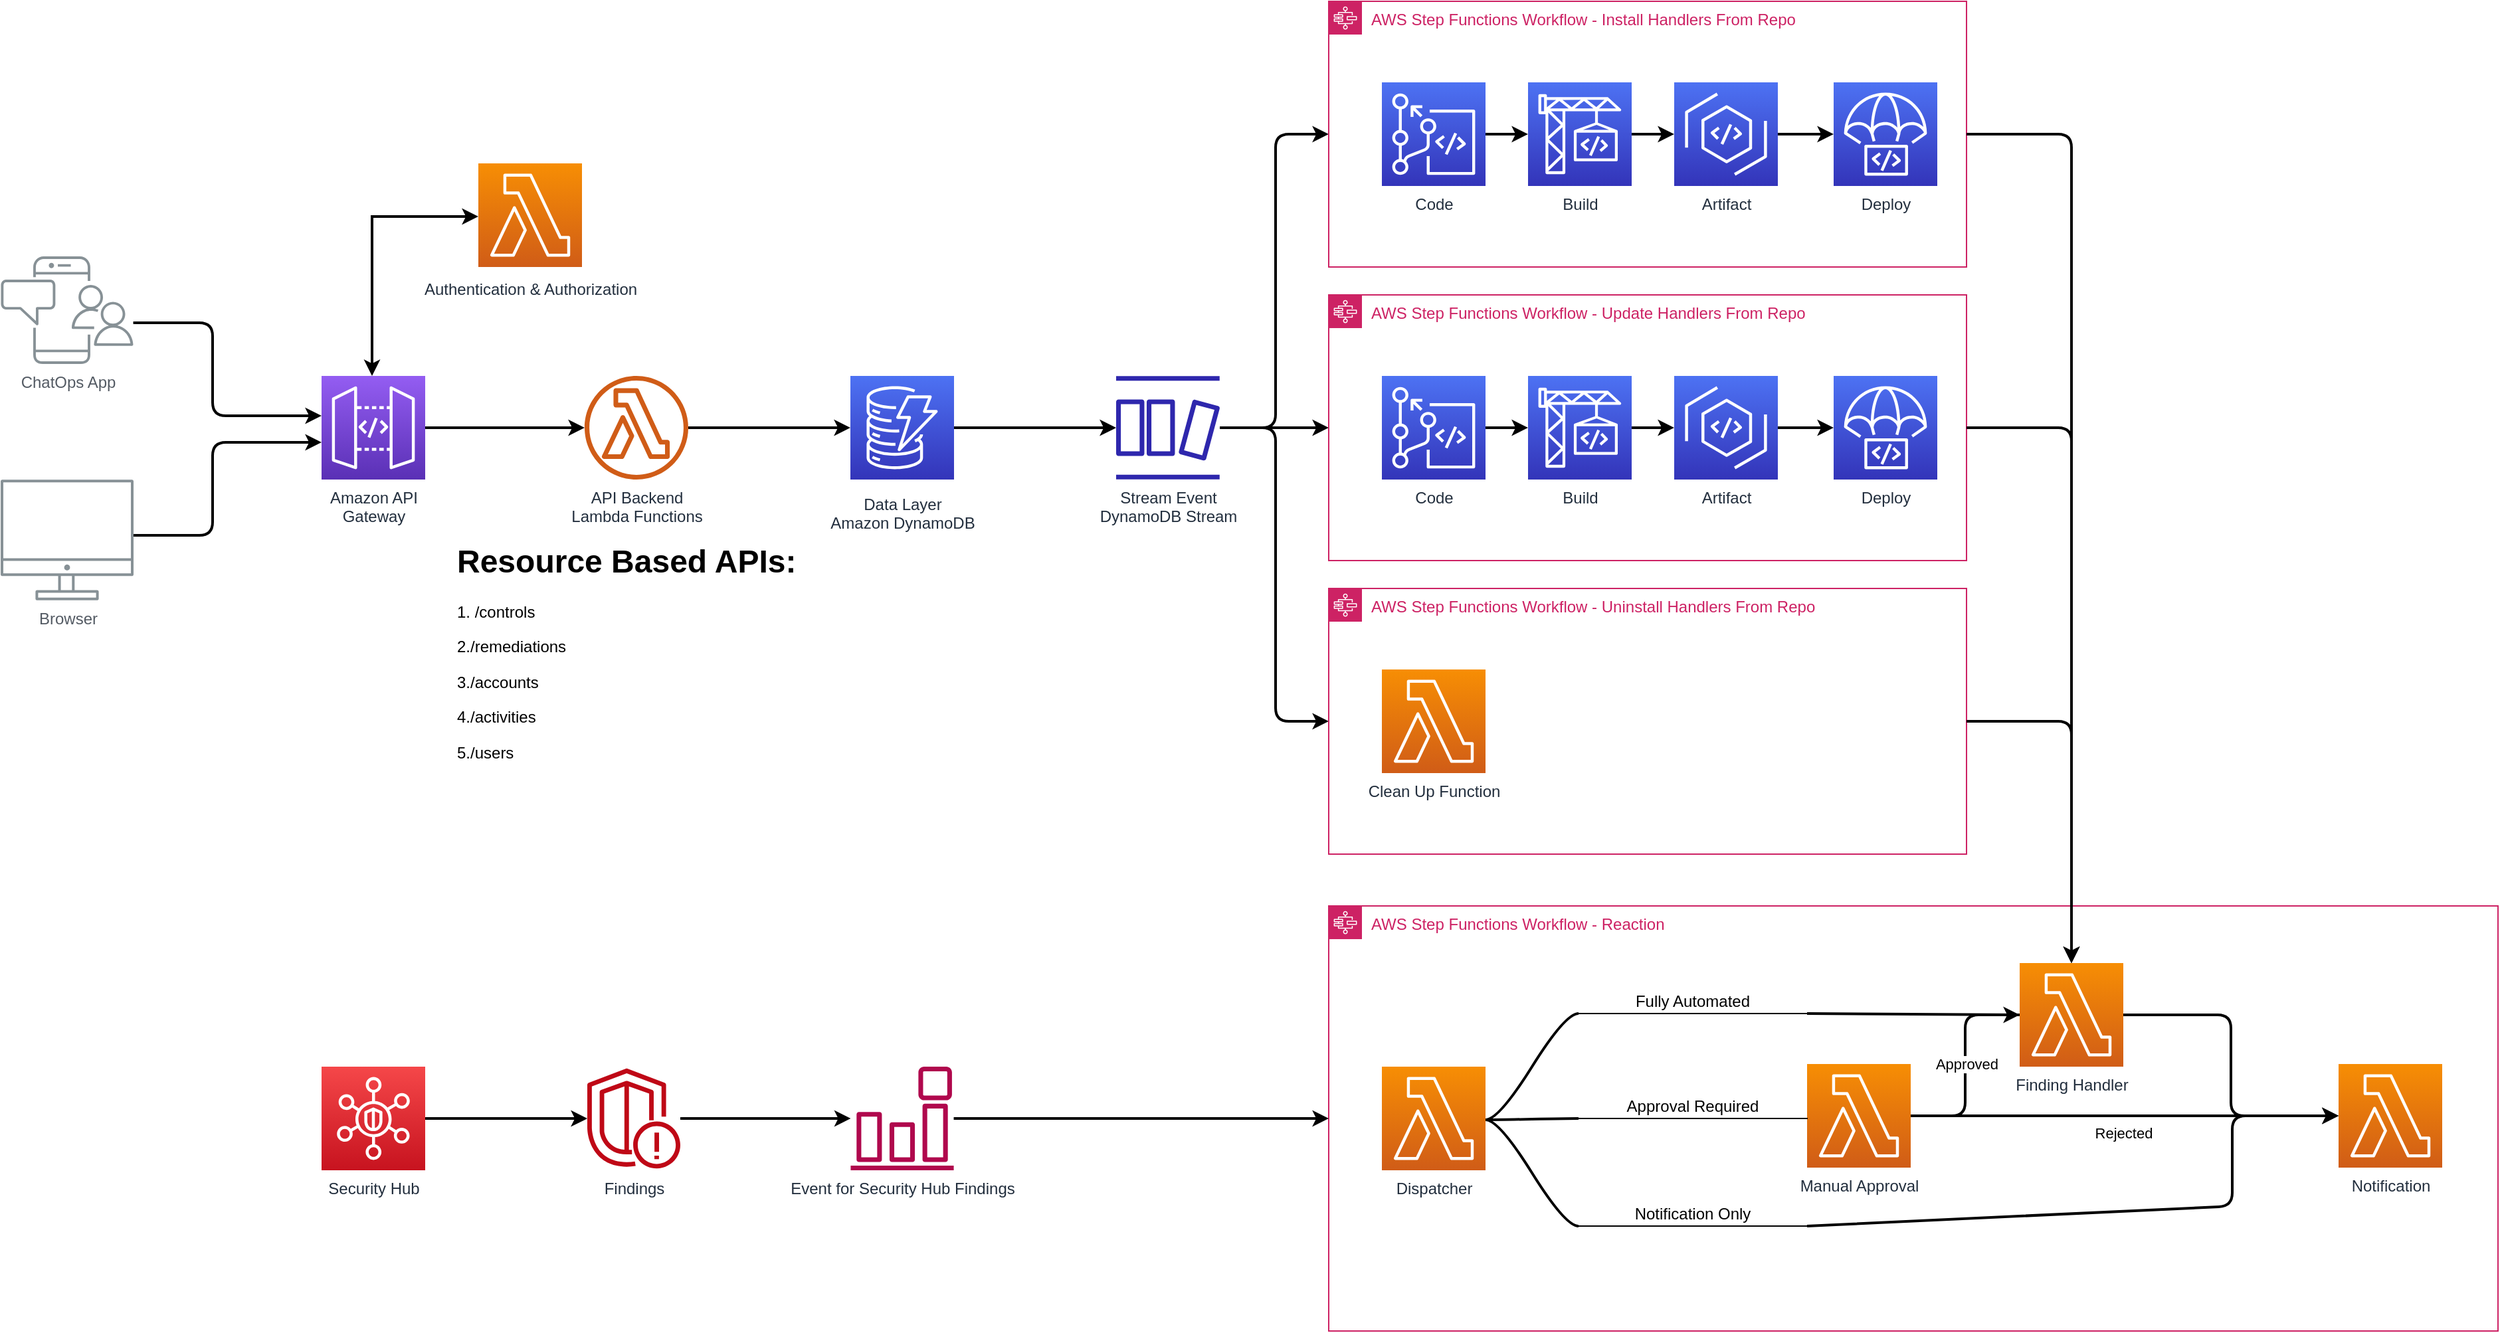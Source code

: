 <mxfile version="20.3.0" type="device"><diagram id="Ht1M8jgEwFfnCIfOTk4-" name="Page-1"><mxGraphModel dx="1106" dy="750" grid="1" gridSize="10" guides="1" tooltips="1" connect="1" arrows="1" fold="1" page="1" pageScale="1" pageWidth="1169" pageHeight="827" math="0" shadow="0"><root><mxCell id="0"/><mxCell id="1" parent="0"/><mxCell id="UEzPUAAOIrF-is8g5C7q-137" value="" style="edgeStyle=orthogonalEdgeStyle;rounded=0;orthogonalLoop=1;jettySize=auto;html=1;startArrow=none;startFill=0;endArrow=open;endFill=0;strokeWidth=2;strokeColor=#808080;" parent="1" target="UEzPUAAOIrF-is8g5C7q-118" edge="1"><mxGeometry relative="1" as="geometry"><mxPoint x="878.5" y="162.5" as="sourcePoint"/></mxGeometry></mxCell><mxCell id="LEzSQhMJnk3XXdAwumVX-7" style="edgeStyle=orthogonalEdgeStyle;rounded=1;orthogonalLoop=1;jettySize=auto;html=1;strokeWidth=2;startArrow=none;startFill=0;" edge="1" parent="1" source="UEzPUAAOIrF-is8g5C7q-109" target="UEzPUAAOIrF-is8g5C7q-114"><mxGeometry relative="1" as="geometry"><Array as="points"><mxPoint x="320" y="480"/><mxPoint x="320" y="410"/></Array></mxGeometry></mxCell><mxCell id="UEzPUAAOIrF-is8g5C7q-109" value="Browser" style="outlineConnect=0;gradientColor=none;fontColor=#545B64;strokeColor=none;fillColor=#879196;dashed=0;verticalLabelPosition=bottom;verticalAlign=top;align=center;html=1;fontSize=12;fontStyle=0;aspect=fixed;shape=mxgraph.aws4.illustration_desktop;pointerEvents=1;labelBackgroundColor=#ffffff;" parent="1" vertex="1"><mxGeometry x="160.5" y="438" width="100" height="91" as="geometry"/></mxCell><mxCell id="LEzSQhMJnk3XXdAwumVX-6" style="edgeStyle=orthogonalEdgeStyle;rounded=1;orthogonalLoop=1;jettySize=auto;html=1;strokeWidth=2;startArrow=none;startFill=0;" edge="1" parent="1" source="UEzPUAAOIrF-is8g5C7q-110" target="UEzPUAAOIrF-is8g5C7q-114"><mxGeometry relative="1" as="geometry"><Array as="points"><mxPoint x="320" y="320"/><mxPoint x="320" y="390"/></Array></mxGeometry></mxCell><mxCell id="UEzPUAAOIrF-is8g5C7q-110" value="ChatOps App" style="outlineConnect=0;gradientColor=none;fontColor=#545B64;strokeColor=none;fillColor=#879196;dashed=0;verticalLabelPosition=bottom;verticalAlign=top;align=center;html=1;fontSize=12;fontStyle=0;aspect=fixed;shape=mxgraph.aws4.illustration_notification;pointerEvents=1;labelBackgroundColor=#ffffff;" parent="1" vertex="1"><mxGeometry x="160.5" y="270" width="100" height="81" as="geometry"/></mxCell><mxCell id="UEzPUAAOIrF-is8g5C7q-113" value="Authentication &amp;amp; Authorization" style="outlineConnect=0;fontColor=#232F3E;gradientColor=#F78E04;gradientDirection=north;fillColor=#D05C17;strokeColor=#ffffff;dashed=0;verticalLabelPosition=bottom;verticalAlign=top;align=center;html=1;fontSize=12;fontStyle=0;aspect=fixed;shape=mxgraph.aws4.resourceIcon;resIcon=mxgraph.aws4.lambda;labelBackgroundColor=#ffffff;spacingTop=3;" parent="1" vertex="1"><mxGeometry x="520" y="200" width="78" height="78" as="geometry"/></mxCell><mxCell id="LEzSQhMJnk3XXdAwumVX-1" style="edgeStyle=orthogonalEdgeStyle;rounded=0;orthogonalLoop=1;jettySize=auto;html=1;strokeWidth=2;" edge="1" parent="1" source="UEzPUAAOIrF-is8g5C7q-114" target="UEzPUAAOIrF-is8g5C7q-115"><mxGeometry relative="1" as="geometry"/></mxCell><mxCell id="LEzSQhMJnk3XXdAwumVX-3" style="edgeStyle=orthogonalEdgeStyle;rounded=0;orthogonalLoop=1;jettySize=auto;html=1;strokeWidth=2;startArrow=classic;startFill=1;" edge="1" parent="1" source="UEzPUAAOIrF-is8g5C7q-114" target="UEzPUAAOIrF-is8g5C7q-113"><mxGeometry relative="1" as="geometry"><Array as="points"><mxPoint x="440" y="240"/></Array></mxGeometry></mxCell><mxCell id="UEzPUAAOIrF-is8g5C7q-114" value="Amazon API&lt;br&gt;Gateway&lt;br&gt;" style="outlineConnect=0;fontColor=#232F3E;gradientColor=#945DF2;gradientDirection=north;fillColor=#5A30B5;strokeColor=#ffffff;dashed=0;verticalLabelPosition=bottom;verticalAlign=top;align=center;html=1;fontSize=12;fontStyle=0;aspect=fixed;shape=mxgraph.aws4.resourceIcon;resIcon=mxgraph.aws4.api_gateway;labelBackgroundColor=#ffffff;" parent="1" vertex="1"><mxGeometry x="402" y="360" width="78" height="78" as="geometry"/></mxCell><mxCell id="LEzSQhMJnk3XXdAwumVX-2" style="edgeStyle=orthogonalEdgeStyle;rounded=0;orthogonalLoop=1;jettySize=auto;html=1;strokeWidth=2;" edge="1" parent="1" source="UEzPUAAOIrF-is8g5C7q-115" target="UEzPUAAOIrF-is8g5C7q-119"><mxGeometry relative="1" as="geometry"/></mxCell><mxCell id="UEzPUAAOIrF-is8g5C7q-115" value="API Backend &lt;br&gt;Lambda Functions" style="outlineConnect=0;fontColor=#232F3E;gradientColor=none;fillColor=#D05C17;strokeColor=none;dashed=0;verticalLabelPosition=bottom;verticalAlign=top;align=center;html=1;fontSize=12;fontStyle=0;aspect=fixed;pointerEvents=1;shape=mxgraph.aws4.lambda_function;labelBackgroundColor=#ffffff;" parent="1" vertex="1"><mxGeometry x="600" y="360" width="78" height="78" as="geometry"/></mxCell><mxCell id="LEzSQhMJnk3XXdAwumVX-10" style="edgeStyle=orthogonalEdgeStyle;rounded=1;orthogonalLoop=1;jettySize=auto;html=1;strokeWidth=2;startArrow=none;startFill=0;" edge="1" parent="1" source="UEzPUAAOIrF-is8g5C7q-119" target="LEzSQhMJnk3XXdAwumVX-9"><mxGeometry relative="1" as="geometry"/></mxCell><mxCell id="UEzPUAAOIrF-is8g5C7q-119" value="Data Layer&lt;br&gt;Amazon DynamoDB" style="outlineConnect=0;fontColor=#232F3E;gradientColor=#4D72F3;gradientDirection=north;fillColor=#3334B9;strokeColor=#ffffff;dashed=0;verticalLabelPosition=bottom;verticalAlign=top;align=center;html=1;fontSize=12;fontStyle=0;aspect=fixed;shape=mxgraph.aws4.resourceIcon;resIcon=mxgraph.aws4.dynamodb;labelBackgroundColor=#ffffff;spacingTop=5;" parent="1" vertex="1"><mxGeometry x="800.0" y="360" width="78" height="78" as="geometry"/></mxCell><mxCell id="LEzSQhMJnk3XXdAwumVX-13" style="edgeStyle=orthogonalEdgeStyle;rounded=1;orthogonalLoop=1;jettySize=auto;html=1;strokeWidth=2;startArrow=none;startFill=0;" edge="1" parent="1" source="LEzSQhMJnk3XXdAwumVX-9" target="LEzSQhMJnk3XXdAwumVX-11"><mxGeometry relative="1" as="geometry"/></mxCell><mxCell id="LEzSQhMJnk3XXdAwumVX-17" style="edgeStyle=orthogonalEdgeStyle;rounded=1;orthogonalLoop=1;jettySize=auto;html=1;strokeWidth=2;startArrow=none;startFill=0;" edge="1" parent="1" source="LEzSQhMJnk3XXdAwumVX-9" target="LEzSQhMJnk3XXdAwumVX-16"><mxGeometry relative="1" as="geometry"><Array as="points"><mxPoint x="1120" y="399"/><mxPoint x="1120" y="178"/></Array></mxGeometry></mxCell><mxCell id="LEzSQhMJnk3XXdAwumVX-18" style="edgeStyle=orthogonalEdgeStyle;rounded=1;orthogonalLoop=1;jettySize=auto;html=1;strokeWidth=2;startArrow=none;startFill=0;" edge="1" parent="1" source="LEzSQhMJnk3XXdAwumVX-9" target="LEzSQhMJnk3XXdAwumVX-15"><mxGeometry relative="1" as="geometry"><Array as="points"><mxPoint x="1120" y="399"/><mxPoint x="1120" y="620"/></Array></mxGeometry></mxCell><mxCell id="LEzSQhMJnk3XXdAwumVX-9" value="Stream Event&lt;br&gt;DynamoDB Stream" style="sketch=0;outlineConnect=0;fontColor=#232F3E;gradientColor=none;fillColor=#2E27AD;strokeColor=none;dashed=0;verticalLabelPosition=bottom;verticalAlign=top;align=center;html=1;fontSize=12;fontStyle=0;aspect=fixed;pointerEvents=1;shape=mxgraph.aws4.dynamodb_stream;" vertex="1" parent="1"><mxGeometry x="1000" y="360" width="78" height="78" as="geometry"/></mxCell><mxCell id="LEzSQhMJnk3XXdAwumVX-11" value="AWS Step Functions Workflow - Update Handlers From Repo" style="points=[[0,0],[0.25,0],[0.5,0],[0.75,0],[1,0],[1,0.25],[1,0.5],[1,0.75],[1,1],[0.75,1],[0.5,1],[0.25,1],[0,1],[0,0.75],[0,0.5],[0,0.25]];outlineConnect=0;gradientColor=none;html=1;whiteSpace=wrap;fontSize=12;fontStyle=0;container=1;pointerEvents=0;collapsible=0;recursiveResize=0;shape=mxgraph.aws4.group;grIcon=mxgraph.aws4.group_aws_step_functions_workflow;strokeColor=#CD2264;fillColor=none;verticalAlign=top;align=left;spacingLeft=30;fontColor=#CD2264;dashed=0;" vertex="1" parent="1"><mxGeometry x="1160" y="299" width="480" height="200" as="geometry"/></mxCell><mxCell id="LEzSQhMJnk3XXdAwumVX-28" value="Deploy" style="sketch=0;points=[[0,0,0],[0.25,0,0],[0.5,0,0],[0.75,0,0],[1,0,0],[0,1,0],[0.25,1,0],[0.5,1,0],[0.75,1,0],[1,1,0],[0,0.25,0],[0,0.5,0],[0,0.75,0],[1,0.25,0],[1,0.5,0],[1,0.75,0]];outlineConnect=0;fontColor=#232F3E;gradientColor=#4D72F3;gradientDirection=north;fillColor=#3334B9;strokeColor=#ffffff;dashed=0;verticalLabelPosition=bottom;verticalAlign=top;align=center;html=1;fontSize=12;fontStyle=0;aspect=fixed;shape=mxgraph.aws4.resourceIcon;resIcon=mxgraph.aws4.codedeploy;" vertex="1" parent="LEzSQhMJnk3XXdAwumVX-11"><mxGeometry x="380" y="61" width="78" height="78" as="geometry"/></mxCell><mxCell id="LEzSQhMJnk3XXdAwumVX-32" style="edgeStyle=orthogonalEdgeStyle;rounded=1;orthogonalLoop=1;jettySize=auto;html=1;strokeWidth=2;startArrow=none;startFill=0;" edge="1" parent="LEzSQhMJnk3XXdAwumVX-11" source="LEzSQhMJnk3XXdAwumVX-30" target="LEzSQhMJnk3XXdAwumVX-28"><mxGeometry relative="1" as="geometry"/></mxCell><mxCell id="LEzSQhMJnk3XXdAwumVX-30" value="Artifact" style="sketch=0;points=[[0,0,0],[0.25,0,0],[0.5,0,0],[0.75,0,0],[1,0,0],[0,1,0],[0.25,1,0],[0.5,1,0],[0.75,1,0],[1,1,0],[0,0.25,0],[0,0.5,0],[0,0.75,0],[1,0.25,0],[1,0.5,0],[1,0.75,0]];outlineConnect=0;fontColor=#232F3E;gradientColor=#4D72F3;gradientDirection=north;fillColor=#3334B9;strokeColor=#ffffff;dashed=0;verticalLabelPosition=bottom;verticalAlign=top;align=center;html=1;fontSize=12;fontStyle=0;aspect=fixed;shape=mxgraph.aws4.resourceIcon;resIcon=mxgraph.aws4.codeartifact;" vertex="1" parent="LEzSQhMJnk3XXdAwumVX-11"><mxGeometry x="260" y="61" width="78" height="78" as="geometry"/></mxCell><mxCell id="LEzSQhMJnk3XXdAwumVX-35" style="edgeStyle=orthogonalEdgeStyle;rounded=1;orthogonalLoop=1;jettySize=auto;html=1;strokeWidth=2;startArrow=none;startFill=0;" edge="1" parent="LEzSQhMJnk3XXdAwumVX-11" source="LEzSQhMJnk3XXdAwumVX-33" target="LEzSQhMJnk3XXdAwumVX-30"><mxGeometry relative="1" as="geometry"/></mxCell><mxCell id="LEzSQhMJnk3XXdAwumVX-33" value="Build" style="sketch=0;points=[[0,0,0],[0.25,0,0],[0.5,0,0],[0.75,0,0],[1,0,0],[0,1,0],[0.25,1,0],[0.5,1,0],[0.75,1,0],[1,1,0],[0,0.25,0],[0,0.5,0],[0,0.75,0],[1,0.25,0],[1,0.5,0],[1,0.75,0]];outlineConnect=0;fontColor=#232F3E;gradientColor=#4D72F3;gradientDirection=north;fillColor=#3334B9;strokeColor=#ffffff;dashed=0;verticalLabelPosition=bottom;verticalAlign=top;align=center;html=1;fontSize=12;fontStyle=0;aspect=fixed;shape=mxgraph.aws4.resourceIcon;resIcon=mxgraph.aws4.codebuild;" vertex="1" parent="LEzSQhMJnk3XXdAwumVX-11"><mxGeometry x="150" y="61" width="78" height="78" as="geometry"/></mxCell><mxCell id="LEzSQhMJnk3XXdAwumVX-29" style="edgeStyle=orthogonalEdgeStyle;rounded=1;orthogonalLoop=1;jettySize=auto;html=1;strokeWidth=2;startArrow=none;startFill=0;" edge="1" parent="LEzSQhMJnk3XXdAwumVX-11" source="LEzSQhMJnk3XXdAwumVX-36" target="LEzSQhMJnk3XXdAwumVX-33"><mxGeometry relative="1" as="geometry"><mxPoint x="118" y="100" as="sourcePoint"/></mxGeometry></mxCell><mxCell id="LEzSQhMJnk3XXdAwumVX-36" value="Code" style="sketch=0;points=[[0,0,0],[0.25,0,0],[0.5,0,0],[0.75,0,0],[1,0,0],[0,1,0],[0.25,1,0],[0.5,1,0],[0.75,1,0],[1,1,0],[0,0.25,0],[0,0.5,0],[0,0.75,0],[1,0.25,0],[1,0.5,0],[1,0.75,0]];outlineConnect=0;fontColor=#232F3E;gradientColor=#4D72F3;gradientDirection=north;fillColor=#3334B9;strokeColor=#ffffff;dashed=0;verticalLabelPosition=bottom;verticalAlign=top;align=center;html=1;fontSize=12;fontStyle=0;aspect=fixed;shape=mxgraph.aws4.resourceIcon;resIcon=mxgraph.aws4.codecommit;" vertex="1" parent="LEzSQhMJnk3XXdAwumVX-11"><mxGeometry x="40" y="61" width="78" height="78" as="geometry"/></mxCell><mxCell id="LEzSQhMJnk3XXdAwumVX-15" value="AWS Step Functions Workflow - Uninstall Handlers From Repo" style="points=[[0,0],[0.25,0],[0.5,0],[0.75,0],[1,0],[1,0.25],[1,0.5],[1,0.75],[1,1],[0.75,1],[0.5,1],[0.25,1],[0,1],[0,0.75],[0,0.5],[0,0.25]];outlineConnect=0;gradientColor=none;html=1;whiteSpace=wrap;fontSize=12;fontStyle=0;container=1;pointerEvents=0;collapsible=0;recursiveResize=0;shape=mxgraph.aws4.group;grIcon=mxgraph.aws4.group_aws_step_functions_workflow;strokeColor=#CD2264;fillColor=none;verticalAlign=top;align=left;spacingLeft=30;fontColor=#CD2264;dashed=0;" vertex="1" parent="1"><mxGeometry x="1160" y="520" width="480" height="200" as="geometry"/></mxCell><mxCell id="LEzSQhMJnk3XXdAwumVX-50" style="edgeStyle=orthogonalEdgeStyle;rounded=1;orthogonalLoop=1;jettySize=auto;html=1;strokeWidth=2;startArrow=none;startFill=0;" edge="1" parent="LEzSQhMJnk3XXdAwumVX-15" target="LEzSQhMJnk3XXdAwumVX-44"><mxGeometry relative="1" as="geometry"><mxPoint x="338" y="100" as="sourcePoint"/></mxGeometry></mxCell><mxCell id="LEzSQhMJnk3XXdAwumVX-49" style="edgeStyle=orthogonalEdgeStyle;rounded=1;orthogonalLoop=1;jettySize=auto;html=1;strokeWidth=2;startArrow=none;startFill=0;" edge="1" parent="LEzSQhMJnk3XXdAwumVX-15" target="LEzSQhMJnk3XXdAwumVX-45"><mxGeometry relative="1" as="geometry"><mxPoint x="228" y="100" as="sourcePoint"/></mxGeometry></mxCell><mxCell id="LEzSQhMJnk3XXdAwumVX-48" style="edgeStyle=orthogonalEdgeStyle;rounded=1;orthogonalLoop=1;jettySize=auto;html=1;strokeWidth=2;startArrow=none;startFill=0;" edge="1" parent="LEzSQhMJnk3XXdAwumVX-15" target="LEzSQhMJnk3XXdAwumVX-46"><mxGeometry relative="1" as="geometry"><mxPoint x="118" y="100" as="sourcePoint"/></mxGeometry></mxCell><mxCell id="LEzSQhMJnk3XXdAwumVX-51" value="Clean Up Function" style="sketch=0;points=[[0,0,0],[0.25,0,0],[0.5,0,0],[0.75,0,0],[1,0,0],[0,1,0],[0.25,1,0],[0.5,1,0],[0.75,1,0],[1,1,0],[0,0.25,0],[0,0.5,0],[0,0.75,0],[1,0.25,0],[1,0.5,0],[1,0.75,0]];outlineConnect=0;fontColor=#232F3E;gradientColor=#F78E04;gradientDirection=north;fillColor=#D05C17;strokeColor=#ffffff;dashed=0;verticalLabelPosition=bottom;verticalAlign=top;align=center;html=1;fontSize=12;fontStyle=0;aspect=fixed;shape=mxgraph.aws4.resourceIcon;resIcon=mxgraph.aws4.lambda;" vertex="1" parent="LEzSQhMJnk3XXdAwumVX-15"><mxGeometry x="40" y="61" width="78" height="78" as="geometry"/></mxCell><mxCell id="LEzSQhMJnk3XXdAwumVX-16" value="AWS Step Functions Workflow - Install Handlers From Repo" style="points=[[0,0],[0.25,0],[0.5,0],[0.75,0],[1,0],[1,0.25],[1,0.5],[1,0.75],[1,1],[0.75,1],[0.5,1],[0.25,1],[0,1],[0,0.75],[0,0.5],[0,0.25]];outlineConnect=0;gradientColor=none;html=1;whiteSpace=wrap;fontSize=12;fontStyle=0;container=1;pointerEvents=0;collapsible=0;recursiveResize=0;shape=mxgraph.aws4.group;grIcon=mxgraph.aws4.group_aws_step_functions_workflow;strokeColor=#CD2264;fillColor=none;verticalAlign=top;align=left;spacingLeft=30;fontColor=#CD2264;dashed=0;" vertex="1" parent="1"><mxGeometry x="1160" y="78" width="480" height="200" as="geometry"/></mxCell><mxCell id="LEzSQhMJnk3XXdAwumVX-37" value="Deploy" style="sketch=0;points=[[0,0,0],[0.25,0,0],[0.5,0,0],[0.75,0,0],[1,0,0],[0,1,0],[0.25,1,0],[0.5,1,0],[0.75,1,0],[1,1,0],[0,0.25,0],[0,0.5,0],[0,0.75,0],[1,0.25,0],[1,0.5,0],[1,0.75,0]];outlineConnect=0;fontColor=#232F3E;gradientColor=#4D72F3;gradientDirection=north;fillColor=#3334B9;strokeColor=#ffffff;dashed=0;verticalLabelPosition=bottom;verticalAlign=top;align=center;html=1;fontSize=12;fontStyle=0;aspect=fixed;shape=mxgraph.aws4.resourceIcon;resIcon=mxgraph.aws4.codedeploy;" vertex="1" parent="LEzSQhMJnk3XXdAwumVX-16"><mxGeometry x="380" y="61" width="78" height="78" as="geometry"/></mxCell><mxCell id="LEzSQhMJnk3XXdAwumVX-43" style="edgeStyle=orthogonalEdgeStyle;rounded=1;orthogonalLoop=1;jettySize=auto;html=1;strokeWidth=2;startArrow=none;startFill=0;" edge="1" parent="LEzSQhMJnk3XXdAwumVX-16" source="LEzSQhMJnk3XXdAwumVX-38" target="LEzSQhMJnk3XXdAwumVX-37"><mxGeometry relative="1" as="geometry"/></mxCell><mxCell id="LEzSQhMJnk3XXdAwumVX-38" value="Artifact" style="sketch=0;points=[[0,0,0],[0.25,0,0],[0.5,0,0],[0.75,0,0],[1,0,0],[0,1,0],[0.25,1,0],[0.5,1,0],[0.75,1,0],[1,1,0],[0,0.25,0],[0,0.5,0],[0,0.75,0],[1,0.25,0],[1,0.5,0],[1,0.75,0]];outlineConnect=0;fontColor=#232F3E;gradientColor=#4D72F3;gradientDirection=north;fillColor=#3334B9;strokeColor=#ffffff;dashed=0;verticalLabelPosition=bottom;verticalAlign=top;align=center;html=1;fontSize=12;fontStyle=0;aspect=fixed;shape=mxgraph.aws4.resourceIcon;resIcon=mxgraph.aws4.codeartifact;" vertex="1" parent="LEzSQhMJnk3XXdAwumVX-16"><mxGeometry x="260" y="61" width="78" height="78" as="geometry"/></mxCell><mxCell id="LEzSQhMJnk3XXdAwumVX-42" style="edgeStyle=orthogonalEdgeStyle;rounded=1;orthogonalLoop=1;jettySize=auto;html=1;strokeWidth=2;startArrow=none;startFill=0;" edge="1" parent="LEzSQhMJnk3XXdAwumVX-16" source="LEzSQhMJnk3XXdAwumVX-39" target="LEzSQhMJnk3XXdAwumVX-38"><mxGeometry relative="1" as="geometry"/></mxCell><mxCell id="LEzSQhMJnk3XXdAwumVX-39" value="Build" style="sketch=0;points=[[0,0,0],[0.25,0,0],[0.5,0,0],[0.75,0,0],[1,0,0],[0,1,0],[0.25,1,0],[0.5,1,0],[0.75,1,0],[1,1,0],[0,0.25,0],[0,0.5,0],[0,0.75,0],[1,0.25,0],[1,0.5,0],[1,0.75,0]];outlineConnect=0;fontColor=#232F3E;gradientColor=#4D72F3;gradientDirection=north;fillColor=#3334B9;strokeColor=#ffffff;dashed=0;verticalLabelPosition=bottom;verticalAlign=top;align=center;html=1;fontSize=12;fontStyle=0;aspect=fixed;shape=mxgraph.aws4.resourceIcon;resIcon=mxgraph.aws4.codebuild;" vertex="1" parent="LEzSQhMJnk3XXdAwumVX-16"><mxGeometry x="150" y="61" width="78" height="78" as="geometry"/></mxCell><mxCell id="LEzSQhMJnk3XXdAwumVX-41" style="edgeStyle=orthogonalEdgeStyle;rounded=1;orthogonalLoop=1;jettySize=auto;html=1;strokeWidth=2;startArrow=none;startFill=0;" edge="1" parent="LEzSQhMJnk3XXdAwumVX-16" source="LEzSQhMJnk3XXdAwumVX-40" target="LEzSQhMJnk3XXdAwumVX-39"><mxGeometry relative="1" as="geometry"/></mxCell><mxCell id="LEzSQhMJnk3XXdAwumVX-40" value="Code" style="sketch=0;points=[[0,0,0],[0.25,0,0],[0.5,0,0],[0.75,0,0],[1,0,0],[0,1,0],[0.25,1,0],[0.5,1,0],[0.75,1,0],[1,1,0],[0,0.25,0],[0,0.5,0],[0,0.75,0],[1,0.25,0],[1,0.5,0],[1,0.75,0]];outlineConnect=0;fontColor=#232F3E;gradientColor=#4D72F3;gradientDirection=north;fillColor=#3334B9;strokeColor=#ffffff;dashed=0;verticalLabelPosition=bottom;verticalAlign=top;align=center;html=1;fontSize=12;fontStyle=0;aspect=fixed;shape=mxgraph.aws4.resourceIcon;resIcon=mxgraph.aws4.codecommit;" vertex="1" parent="LEzSQhMJnk3XXdAwumVX-16"><mxGeometry x="40" y="61" width="78" height="78" as="geometry"/></mxCell><mxCell id="LEzSQhMJnk3XXdAwumVX-21" style="edgeStyle=orthogonalEdgeStyle;rounded=1;orthogonalLoop=1;jettySize=auto;html=1;strokeWidth=2;startArrow=none;startFill=0;" edge="1" parent="1" source="LEzSQhMJnk3XXdAwumVX-19" target="LEzSQhMJnk3XXdAwumVX-20"><mxGeometry relative="1" as="geometry"/></mxCell><mxCell id="LEzSQhMJnk3XXdAwumVX-19" value="Security Hub" style="sketch=0;points=[[0,0,0],[0.25,0,0],[0.5,0,0],[0.75,0,0],[1,0,0],[0,1,0],[0.25,1,0],[0.5,1,0],[0.75,1,0],[1,1,0],[0,0.25,0],[0,0.5,0],[0,0.75,0],[1,0.25,0],[1,0.5,0],[1,0.75,0]];outlineConnect=0;fontColor=#232F3E;gradientColor=#F54749;gradientDirection=north;fillColor=#C7131F;strokeColor=#ffffff;dashed=0;verticalLabelPosition=bottom;verticalAlign=top;align=center;html=1;fontSize=12;fontStyle=0;aspect=fixed;shape=mxgraph.aws4.resourceIcon;resIcon=mxgraph.aws4.security_hub;" vertex="1" parent="1"><mxGeometry x="402" y="880" width="78" height="78" as="geometry"/></mxCell><mxCell id="LEzSQhMJnk3XXdAwumVX-25" style="edgeStyle=orthogonalEdgeStyle;rounded=1;orthogonalLoop=1;jettySize=auto;html=1;strokeWidth=2;startArrow=none;startFill=0;" edge="1" parent="1" source="LEzSQhMJnk3XXdAwumVX-20" target="LEzSQhMJnk3XXdAwumVX-24"><mxGeometry relative="1" as="geometry"/></mxCell><mxCell id="LEzSQhMJnk3XXdAwumVX-20" value="Findings" style="sketch=0;outlineConnect=0;fontColor=#232F3E;gradientColor=none;fillColor=#BF0816;strokeColor=none;dashed=0;verticalLabelPosition=bottom;verticalAlign=top;align=center;html=1;fontSize=12;fontStyle=0;aspect=fixed;pointerEvents=1;shape=mxgraph.aws4.finding;" vertex="1" parent="1"><mxGeometry x="602" y="880" width="70" height="78" as="geometry"/></mxCell><mxCell id="LEzSQhMJnk3XXdAwumVX-22" value="AWS Step Functions Workflow - Reaction" style="points=[[0,0],[0.25,0],[0.5,0],[0.75,0],[1,0],[1,0.25],[1,0.5],[1,0.75],[1,1],[0.75,1],[0.5,1],[0.25,1],[0,1],[0,0.75],[0,0.5],[0,0.25]];outlineConnect=0;gradientColor=none;html=1;whiteSpace=wrap;fontSize=12;fontStyle=0;container=1;pointerEvents=0;collapsible=0;recursiveResize=0;shape=mxgraph.aws4.group;grIcon=mxgraph.aws4.group_aws_step_functions_workflow;strokeColor=#CD2264;fillColor=none;verticalAlign=top;align=left;spacingLeft=30;fontColor=#CD2264;dashed=0;" vertex="1" parent="1"><mxGeometry x="1160" y="759" width="880" height="320" as="geometry"/></mxCell><mxCell id="LEzSQhMJnk3XXdAwumVX-52" value="Dispatcher" style="sketch=0;points=[[0,0,0],[0.25,0,0],[0.5,0,0],[0.75,0,0],[1,0,0],[0,1,0],[0.25,1,0],[0.5,1,0],[0.75,1,0],[1,1,0],[0,0.25,0],[0,0.5,0],[0,0.75,0],[1,0.25,0],[1,0.5,0],[1,0.75,0]];outlineConnect=0;fontColor=#232F3E;gradientColor=#F78E04;gradientDirection=north;fillColor=#D05C17;strokeColor=#ffffff;dashed=0;verticalLabelPosition=bottom;verticalAlign=top;align=center;html=1;fontSize=12;fontStyle=0;aspect=fixed;shape=mxgraph.aws4.resourceIcon;resIcon=mxgraph.aws4.lambda;" vertex="1" parent="LEzSQhMJnk3XXdAwumVX-22"><mxGeometry x="40" y="121" width="78" height="78" as="geometry"/></mxCell><mxCell id="LEzSQhMJnk3XXdAwumVX-70" style="edgeStyle=orthogonalEdgeStyle;orthogonalLoop=1;jettySize=auto;html=1;strokeWidth=2;startArrow=none;startFill=0;endArrow=classic;endFill=1;rounded=1;" edge="1" parent="LEzSQhMJnk3XXdAwumVX-22" source="LEzSQhMJnk3XXdAwumVX-53" target="LEzSQhMJnk3XXdAwumVX-69"><mxGeometry relative="1" as="geometry"/></mxCell><mxCell id="LEzSQhMJnk3XXdAwumVX-53" value="Finding Handler" style="sketch=0;points=[[0,0,0],[0.25,0,0],[0.5,0,0],[0.75,0,0],[1,0,0],[0,1,0],[0.25,1,0],[0.5,1,0],[0.75,1,0],[1,1,0],[0,0.25,0],[0,0.5,0],[0,0.75,0],[1,0.25,0],[1,0.5,0],[1,0.75,0]];outlineConnect=0;fontColor=#232F3E;gradientColor=#F78E04;gradientDirection=north;fillColor=#D05C17;strokeColor=#ffffff;dashed=0;verticalLabelPosition=bottom;verticalAlign=top;align=center;html=1;fontSize=12;fontStyle=0;aspect=fixed;shape=mxgraph.aws4.resourceIcon;resIcon=mxgraph.aws4.lambda;" vertex="1" parent="LEzSQhMJnk3XXdAwumVX-22"><mxGeometry x="520" y="43" width="78" height="78" as="geometry"/></mxCell><mxCell id="LEzSQhMJnk3XXdAwumVX-65" style="edgeStyle=orthogonalEdgeStyle;rounded=1;orthogonalLoop=1;jettySize=auto;html=1;strokeWidth=2;startArrow=none;startFill=0;" edge="1" parent="LEzSQhMJnk3XXdAwumVX-22" source="LEzSQhMJnk3XXdAwumVX-55" target="LEzSQhMJnk3XXdAwumVX-53"><mxGeometry relative="1" as="geometry"/></mxCell><mxCell id="LEzSQhMJnk3XXdAwumVX-72" value="Approved" style="edgeLabel;html=1;align=center;verticalAlign=middle;resizable=0;points=[];" vertex="1" connectable="0" parent="LEzSQhMJnk3XXdAwumVX-65"><mxGeometry x="-0.108" y="-1" relative="1" as="geometry"><mxPoint y="-10" as="offset"/></mxGeometry></mxCell><mxCell id="LEzSQhMJnk3XXdAwumVX-73" style="edgeStyle=orthogonalEdgeStyle;rounded=1;orthogonalLoop=1;jettySize=auto;html=1;strokeWidth=2;startArrow=none;startFill=0;endArrow=classic;endFill=1;" edge="1" parent="LEzSQhMJnk3XXdAwumVX-22" source="LEzSQhMJnk3XXdAwumVX-55" target="LEzSQhMJnk3XXdAwumVX-69"><mxGeometry relative="1" as="geometry"/></mxCell><mxCell id="LEzSQhMJnk3XXdAwumVX-74" value="Rejected" style="edgeLabel;html=1;align=center;verticalAlign=middle;resizable=0;points=[];" vertex="1" connectable="0" parent="LEzSQhMJnk3XXdAwumVX-73"><mxGeometry x="0.143" y="-1" relative="1" as="geometry"><mxPoint x="-24" y="12" as="offset"/></mxGeometry></mxCell><mxCell id="LEzSQhMJnk3XXdAwumVX-55" value="Manual Approval" style="sketch=0;points=[[0,0,0],[0.25,0,0],[0.5,0,0],[0.75,0,0],[1,0,0],[0,1,0],[0.25,1,0],[0.5,1,0],[0.75,1,0],[1,1,0],[0,0.25,0],[0,0.5,0],[0,0.75,0],[1,0.25,0],[1,0.5,0],[1,0.75,0]];outlineConnect=0;fontColor=#232F3E;gradientColor=#F78E04;gradientDirection=north;fillColor=#D05C17;strokeColor=#ffffff;dashed=0;verticalLabelPosition=bottom;verticalAlign=top;align=center;html=1;fontSize=12;fontStyle=0;aspect=fixed;shape=mxgraph.aws4.resourceIcon;resIcon=mxgraph.aws4.lambda;" vertex="1" parent="LEzSQhMJnk3XXdAwumVX-22"><mxGeometry x="360" y="119" width="78" height="78" as="geometry"/></mxCell><mxCell id="LEzSQhMJnk3XXdAwumVX-56" value="Fully Automated" style="whiteSpace=wrap;html=1;shape=partialRectangle;top=0;left=0;bottom=1;right=0;points=[[0,1],[1,1]];fillColor=none;align=center;verticalAlign=bottom;routingCenterY=0.5;snapToPoint=1;recursiveResize=0;autosize=1;treeFolding=1;treeMoving=1;newEdgeStyle={&quot;edgeStyle&quot;:&quot;entityRelationEdgeStyle&quot;,&quot;startArrow&quot;:&quot;none&quot;,&quot;endArrow&quot;:&quot;none&quot;,&quot;segment&quot;:10,&quot;curved&quot;:1};" vertex="1" parent="LEzSQhMJnk3XXdAwumVX-22"><mxGeometry x="188" y="51" width="172" height="30" as="geometry"/></mxCell><mxCell id="LEzSQhMJnk3XXdAwumVX-57" value="" style="edgeStyle=entityRelationEdgeStyle;startArrow=none;endArrow=none;segment=10;curved=1;rounded=1;strokeWidth=2;" edge="1" target="LEzSQhMJnk3XXdAwumVX-56" parent="LEzSQhMJnk3XXdAwumVX-22"><mxGeometry relative="1" as="geometry"><mxPoint x="118" y="161" as="sourcePoint"/></mxGeometry></mxCell><mxCell id="LEzSQhMJnk3XXdAwumVX-59" value="Approval Required" style="whiteSpace=wrap;html=1;shape=partialRectangle;top=0;left=0;bottom=1;right=0;points=[[0,1],[1,1]];fillColor=none;align=center;verticalAlign=bottom;routingCenterY=0.5;snapToPoint=1;recursiveResize=0;autosize=1;treeFolding=1;treeMoving=1;newEdgeStyle={&quot;edgeStyle&quot;:&quot;entityRelationEdgeStyle&quot;,&quot;startArrow&quot;:&quot;none&quot;,&quot;endArrow&quot;:&quot;none&quot;,&quot;segment&quot;:10,&quot;curved&quot;:1};" vertex="1" parent="LEzSQhMJnk3XXdAwumVX-22"><mxGeometry x="188" y="131" width="172" height="29" as="geometry"/></mxCell><mxCell id="LEzSQhMJnk3XXdAwumVX-60" value="" style="edgeStyle=entityRelationEdgeStyle;startArrow=none;endArrow=none;segment=10;curved=1;rounded=1;strokeWidth=2;" edge="1" target="LEzSQhMJnk3XXdAwumVX-59" parent="LEzSQhMJnk3XXdAwumVX-22"><mxGeometry relative="1" as="geometry"><mxPoint x="118" y="161" as="sourcePoint"/></mxGeometry></mxCell><mxCell id="LEzSQhMJnk3XXdAwumVX-75" style="edgeStyle=orthogonalEdgeStyle;rounded=1;orthogonalLoop=1;jettySize=auto;html=1;strokeWidth=2;startArrow=none;startFill=0;endArrow=classic;endFill=1;" edge="1" parent="LEzSQhMJnk3XXdAwumVX-22" source="LEzSQhMJnk3XXdAwumVX-61" target="LEzSQhMJnk3XXdAwumVX-69"><mxGeometry relative="1" as="geometry"><Array as="points"><mxPoint x="680" y="226"/><mxPoint x="680" y="158"/></Array></mxGeometry></mxCell><mxCell id="LEzSQhMJnk3XXdAwumVX-61" value="Notification Only" style="whiteSpace=wrap;html=1;shape=partialRectangle;top=0;left=0;bottom=1;right=0;points=[[0,1],[1,1]];fillColor=none;align=center;verticalAlign=bottom;routingCenterY=0.5;snapToPoint=1;recursiveResize=0;autosize=1;treeFolding=1;treeMoving=1;newEdgeStyle={&quot;edgeStyle&quot;:&quot;entityRelationEdgeStyle&quot;,&quot;startArrow&quot;:&quot;none&quot;,&quot;endArrow&quot;:&quot;none&quot;,&quot;segment&quot;:10,&quot;curved&quot;:1};" vertex="1" parent="LEzSQhMJnk3XXdAwumVX-22"><mxGeometry x="188" y="211" width="172" height="30" as="geometry"/></mxCell><mxCell id="LEzSQhMJnk3XXdAwumVX-62" value="" style="edgeStyle=entityRelationEdgeStyle;startArrow=none;endArrow=none;segment=10;curved=1;rounded=1;strokeWidth=2;" edge="1" target="LEzSQhMJnk3XXdAwumVX-61" parent="LEzSQhMJnk3XXdAwumVX-22"><mxGeometry relative="1" as="geometry"><mxPoint x="118" y="161" as="sourcePoint"/></mxGeometry></mxCell><mxCell id="LEzSQhMJnk3XXdAwumVX-67" value="" style="edgeStyle=entityRelationEdgeStyle;startArrow=none;endArrow=none;segment=10;curved=1;rounded=1;strokeWidth=2;entryX=1;entryY=1;entryDx=0;entryDy=0;" edge="1" parent="LEzSQhMJnk3XXdAwumVX-22" source="LEzSQhMJnk3XXdAwumVX-53" target="LEzSQhMJnk3XXdAwumVX-56"><mxGeometry relative="1" as="geometry"><mxPoint x="128" y="171" as="sourcePoint"/><mxPoint x="198" y="91" as="targetPoint"/></mxGeometry></mxCell><mxCell id="LEzSQhMJnk3XXdAwumVX-69" value="Notification" style="sketch=0;points=[[0,0,0],[0.25,0,0],[0.5,0,0],[0.75,0,0],[1,0,0],[0,1,0],[0.25,1,0],[0.5,1,0],[0.75,1,0],[1,1,0],[0,0.25,0],[0,0.5,0],[0,0.75,0],[1,0.25,0],[1,0.5,0],[1,0.75,0]];outlineConnect=0;fontColor=#232F3E;gradientColor=#F78E04;gradientDirection=north;fillColor=#D05C17;strokeColor=#ffffff;dashed=0;verticalLabelPosition=bottom;verticalAlign=top;align=center;html=1;fontSize=12;fontStyle=0;aspect=fixed;shape=mxgraph.aws4.resourceIcon;resIcon=mxgraph.aws4.lambda;" vertex="1" parent="LEzSQhMJnk3XXdAwumVX-22"><mxGeometry x="760" y="119" width="78" height="78" as="geometry"/></mxCell><mxCell id="LEzSQhMJnk3XXdAwumVX-26" style="edgeStyle=orthogonalEdgeStyle;rounded=1;orthogonalLoop=1;jettySize=auto;html=1;strokeWidth=2;startArrow=none;startFill=0;" edge="1" parent="1" source="LEzSQhMJnk3XXdAwumVX-24" target="LEzSQhMJnk3XXdAwumVX-22"><mxGeometry relative="1" as="geometry"/></mxCell><mxCell id="LEzSQhMJnk3XXdAwumVX-24" value="Event for Security Hub Findings" style="sketch=0;outlineConnect=0;fontColor=#232F3E;gradientColor=none;fillColor=#B0084D;strokeColor=none;dashed=0;verticalLabelPosition=bottom;verticalAlign=top;align=center;html=1;fontSize=12;fontStyle=0;aspect=fixed;pointerEvents=1;shape=mxgraph.aws4.event_event_based;" vertex="1" parent="1"><mxGeometry x="800" y="880" width="78" height="78" as="geometry"/></mxCell><mxCell id="LEzSQhMJnk3XXdAwumVX-77" style="edgeStyle=orthogonalEdgeStyle;rounded=1;orthogonalLoop=1;jettySize=auto;html=1;strokeWidth=2;startArrow=none;startFill=0;endArrow=classic;endFill=1;" edge="1" parent="1" source="LEzSQhMJnk3XXdAwumVX-11" target="LEzSQhMJnk3XXdAwumVX-53"><mxGeometry relative="1" as="geometry"/></mxCell><mxCell id="LEzSQhMJnk3XXdAwumVX-78" style="edgeStyle=orthogonalEdgeStyle;rounded=1;orthogonalLoop=1;jettySize=auto;html=1;strokeWidth=2;startArrow=none;startFill=0;endArrow=classic;endFill=1;" edge="1" parent="1" source="LEzSQhMJnk3XXdAwumVX-16" target="LEzSQhMJnk3XXdAwumVX-53"><mxGeometry relative="1" as="geometry"><mxPoint x="1720" y="480" as="targetPoint"/></mxGeometry></mxCell><mxCell id="LEzSQhMJnk3XXdAwumVX-79" style="edgeStyle=orthogonalEdgeStyle;rounded=1;orthogonalLoop=1;jettySize=auto;html=1;strokeWidth=2;startArrow=none;startFill=0;endArrow=classic;endFill=1;" edge="1" parent="1" source="LEzSQhMJnk3XXdAwumVX-15" target="LEzSQhMJnk3XXdAwumVX-53"><mxGeometry relative="1" as="geometry"/></mxCell><mxCell id="LEzSQhMJnk3XXdAwumVX-80" value="&lt;h1&gt;Resource Based APIs:&lt;/h1&gt;&lt;p&gt;1. /controls&lt;/p&gt;&lt;p&gt;2./remediations&lt;/p&gt;&lt;p&gt;3./accounts&lt;/p&gt;&lt;p&gt;4./activities&lt;/p&gt;&lt;p&gt;5./users&lt;/p&gt;" style="text;html=1;strokeColor=none;fillColor=none;spacing=5;spacingTop=-20;whiteSpace=wrap;overflow=hidden;rounded=0;" vertex="1" parent="1"><mxGeometry x="499" y="480" width="280" height="200" as="geometry"/></mxCell></root></mxGraphModel></diagram></mxfile>